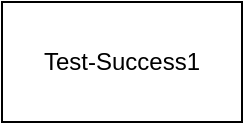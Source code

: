<mxfile version="18.0.3" type="embed" pages="2"><diagram id="bHMW1FkPiVIQ63f7flve" name="Page-1"><mxGraphModel dx="1662" dy="737" grid="1" gridSize="10" guides="1" tooltips="1" connect="1" arrows="1" fold="1" page="1" pageScale="1" pageWidth="850" pageHeight="1100" math="0" shadow="0"><root><mxCell id="0"/><mxCell id="1" parent="0"/><mxCell id="2" value="Test-Success1" style="rounded=0;whiteSpace=wrap;html=1;" parent="1" vertex="1"><mxGeometry x="360" y="360" width="120" height="60" as="geometry"/></mxCell></root></mxGraphModel></diagram><diagram id="nxyU9POgWWsITp6xB2Gz" name="Page-2"><mxGraphModel dx="1662" dy="737" grid="1" gridSize="10" guides="1" tooltips="1" connect="1" arrows="1" fold="1" page="1" pageScale="1" pageWidth="850" pageHeight="1100" math="0" shadow="0"><root><mxCell id="0"/><mxCell id="1" parent="0"/><mxCell id="nD3TtG9LMNEiESFtjz6v-1" value="Test-Success2" style="rounded=0;whiteSpace=wrap;html=1;" parent="1" vertex="1"><mxGeometry x="360" y="270" width="120" height="60" as="geometry"/></mxCell></root></mxGraphModel></diagram></mxfile>